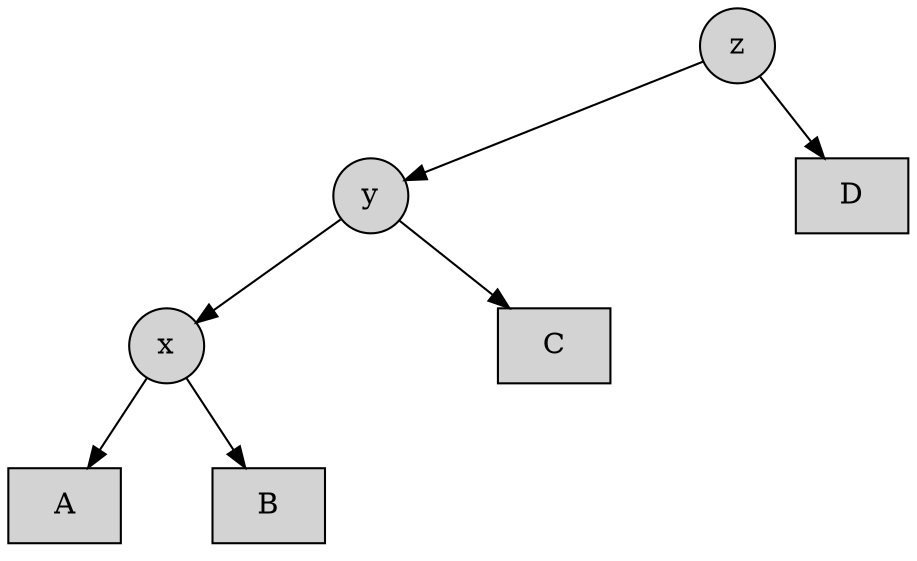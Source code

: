 digraph {
    rankdir=TB;

    node [shape=circle style=filled]

    a1 -> b1;
    a1 -> b12 [style=invis weight=10];
    a1 -> b2;

    {rank = same; b1 b2 }

    b1 -> c1;
    b1 -> c12 [style=invis weight=10];
    b1 -> c2;

    c1 -> d1
    c1 -> d12 [style=invis weight=10];
    c1 -> d2

    c2 -> d3 [style=invis]
    c2 -> d34 [style=invis weight=10];
    c2 -> d4 [style=invis]

    a1 [label="z"];
    b1 [label="y"];
    b2 [label="D" shape=rect];
    
    c1 [label="x"];
    c2 [label="C" shape=rect];

    d1 [label="A" shape=rect];
    d2 [label="B" shape=rect];
    d3 [style=invis];
    d4 [style=invis];

    b12 [label="" width=.1 style=invis];
    c12 [label="" width=.1 style=invis];
    d12 [label="" width=.1 style=invis];
    d34 [label="" width=.1 style=invis];

    {rank = same; d12 c12 d34 b12 }
}
